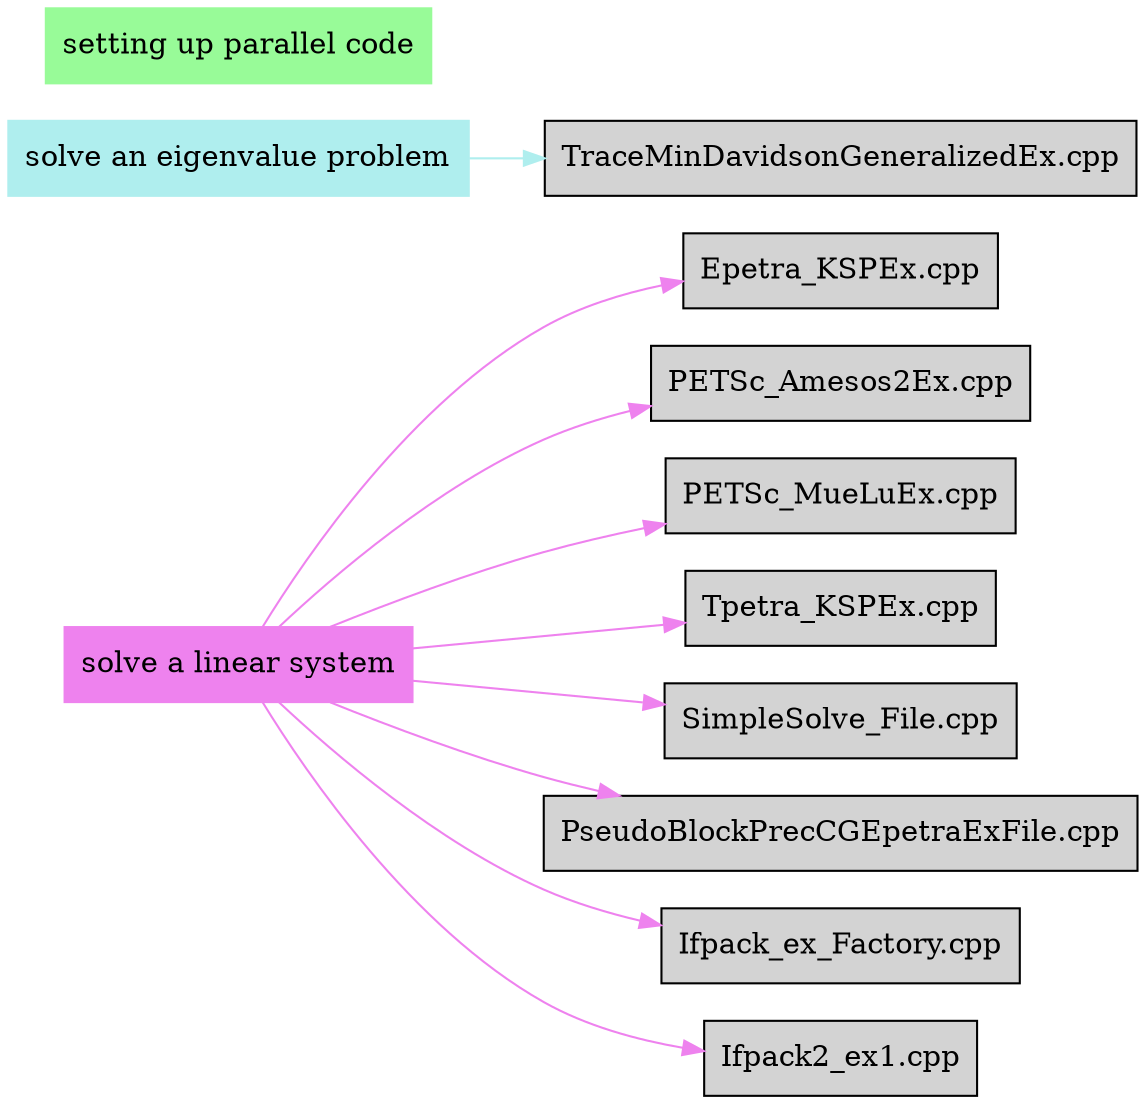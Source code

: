 digraph bettersoftware {
            rankdir = LR;
            ratio = fill;
            node [style=filled];
            node [shape = box];
"solve a linear system" [colorscheme="svg" color="violet"];
"solve a linear system" ->  "Epetra_KSPEx.cpp" [colorscheme="svg" color="violet"];
"solve a linear system" ->  "PETSc_Amesos2Ex.cpp" [colorscheme="svg" color="violet"];
"solve an eigenvalue problem" [colorscheme="svg" color="paleturquoise"];
"solve a linear system" ->  "PETSc_MueLuEx.cpp" [colorscheme="svg" color="violet"];
"solve a linear system" ->  "Tpetra_KSPEx.cpp" [colorscheme="svg" color="violet"];
"solve an eigenvalue problem" ->  "TraceMinDavidsonGeneralizedEx.cpp" [colorscheme="svg" color="paleturquoise"];
"solve a linear system" ->  "SimpleSolve_File.cpp" [colorscheme="svg" color="violet"];
"solve a linear system" ->  "PseudoBlockPrecCGEpetraExFile.cpp" [colorscheme="svg" color="violet"];
"solve a linear system" ->  "Ifpack_ex_Factory.cpp" [colorscheme="svg" color="violet"];
"solve a linear system" ->  "Ifpack2_ex1.cpp" [colorscheme="svg" color="violet"];
"setting up parallel code" [colorscheme="svg" color="palegreen"];
}